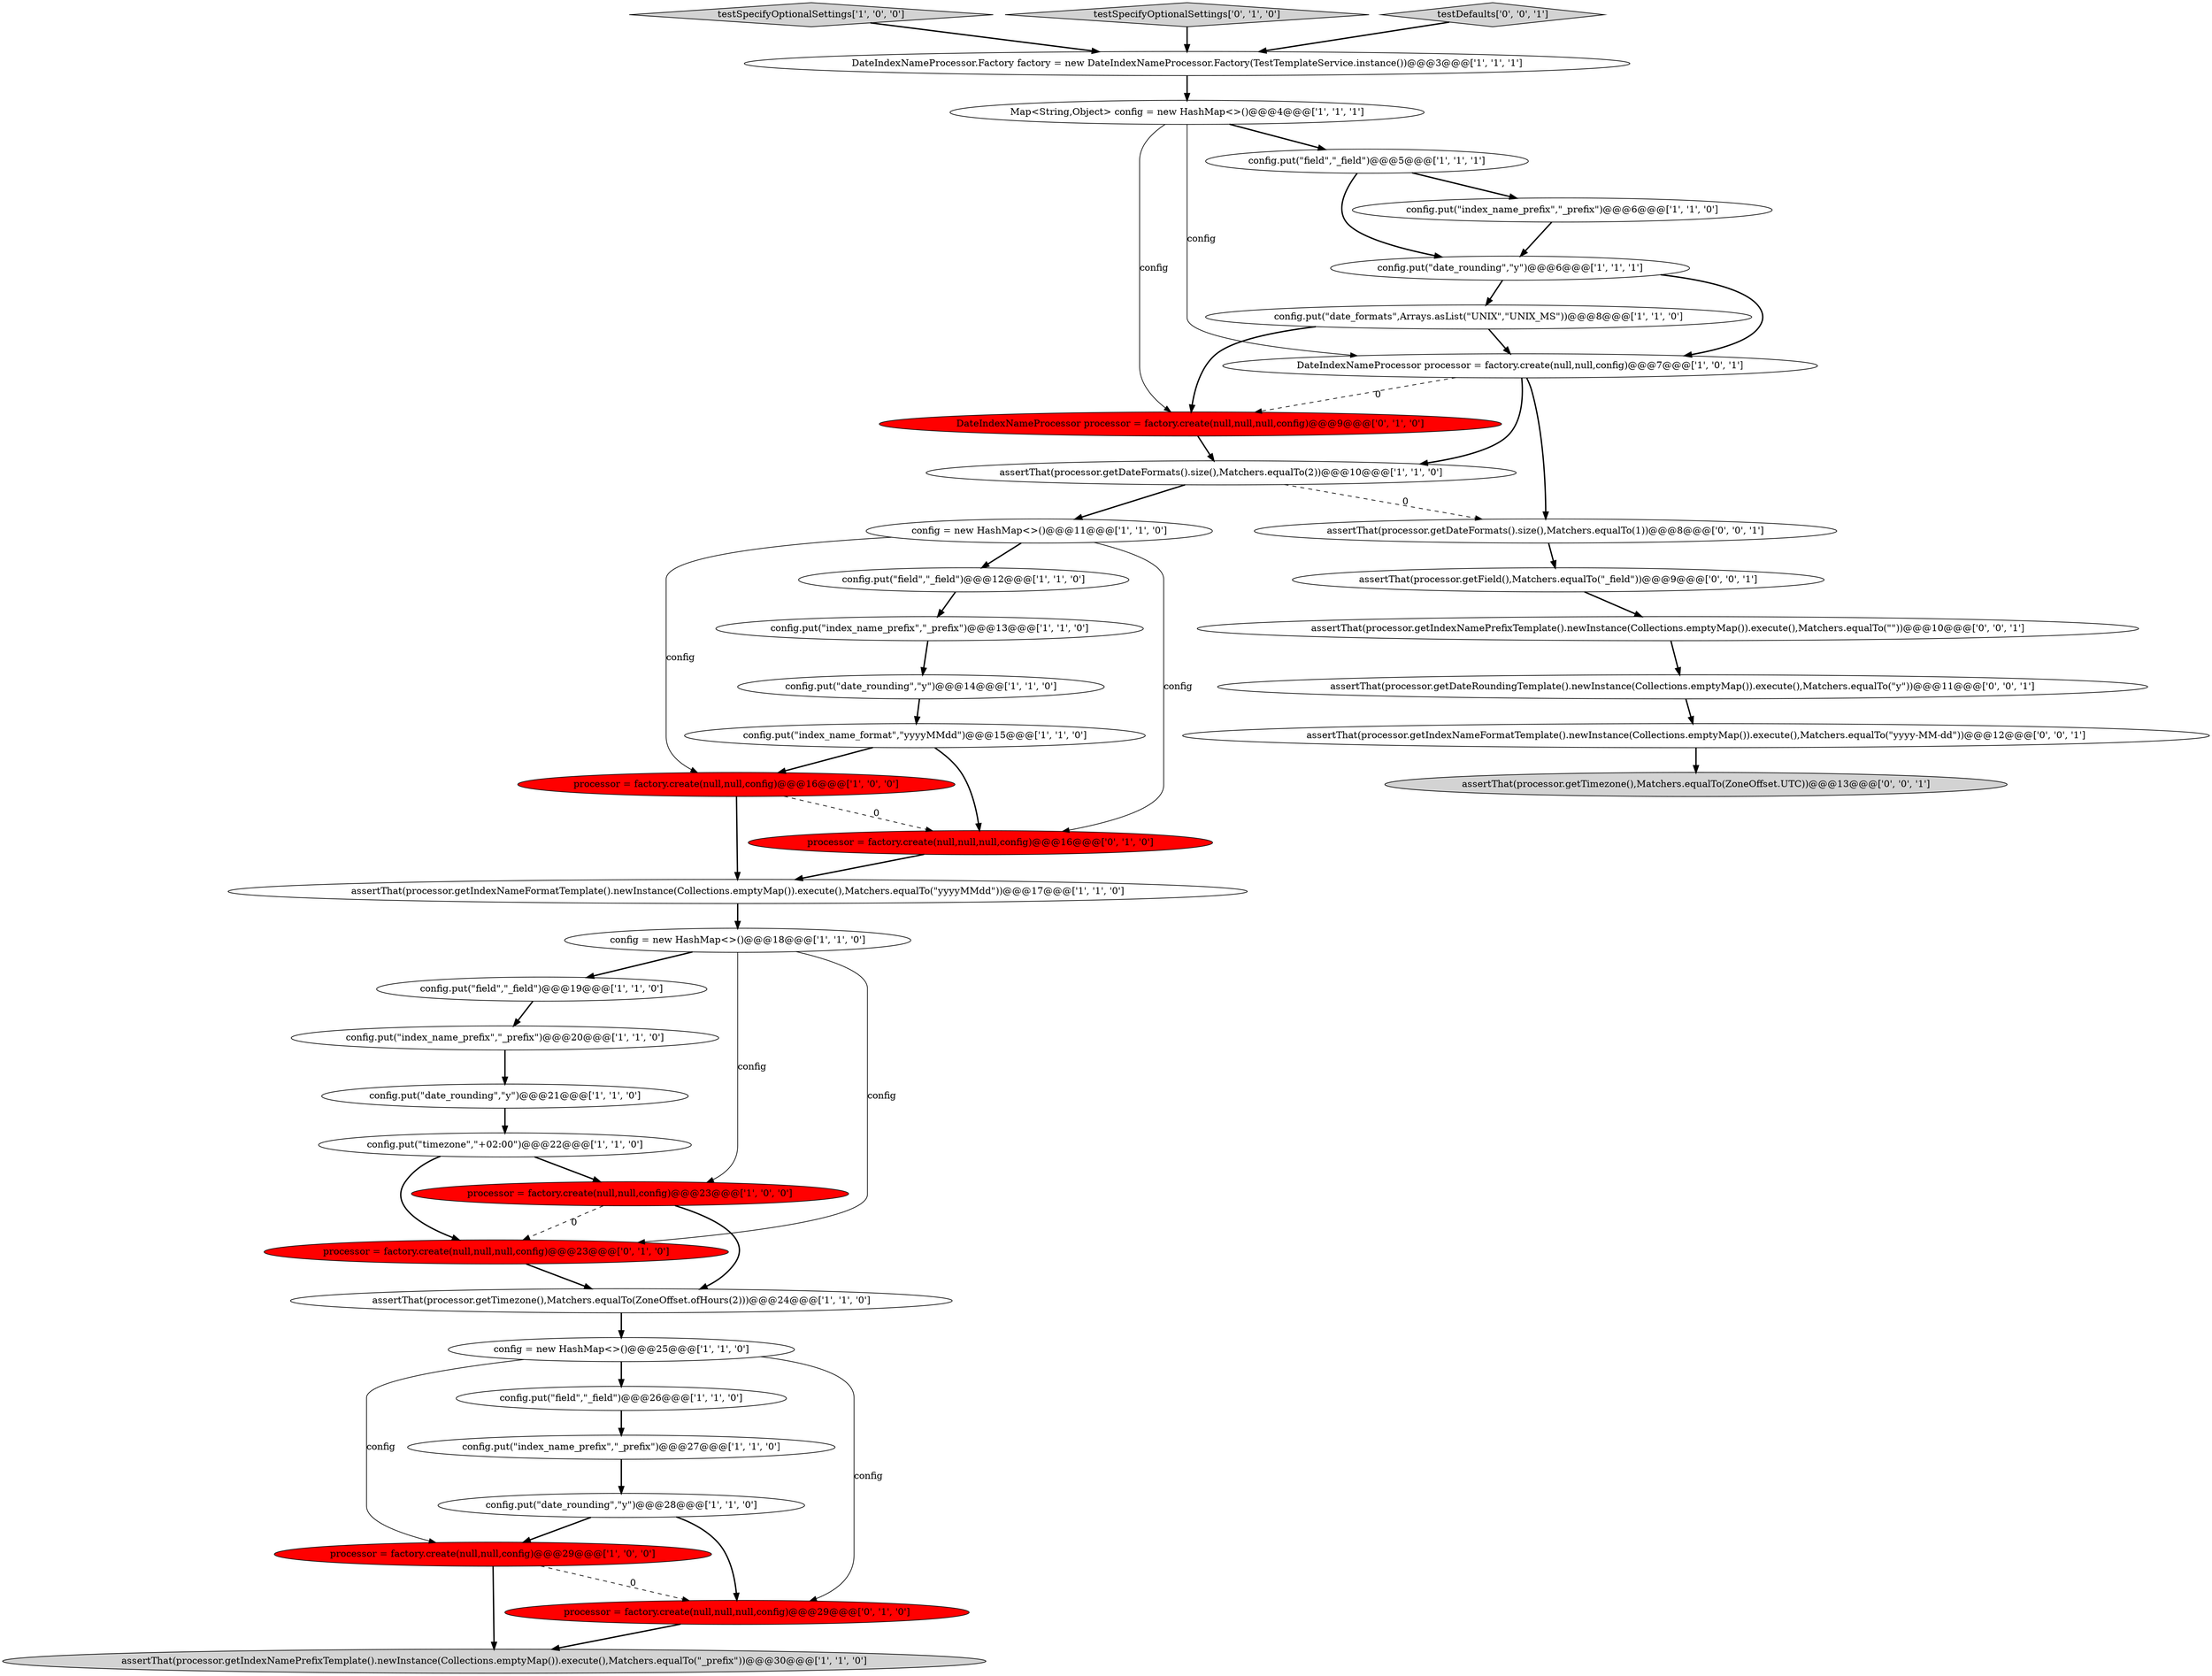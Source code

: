digraph {
30 [style = filled, label = "processor = factory.create(null,null,null,config)@@@23@@@['0', '1', '0']", fillcolor = red, shape = ellipse image = "AAA1AAABBB2BBB"];
7 [style = filled, label = "config.put(\"index_name_prefix\",\"_prefix\")@@@20@@@['1', '1', '0']", fillcolor = white, shape = ellipse image = "AAA0AAABBB1BBB"];
8 [style = filled, label = "config.put(\"index_name_format\",\"yyyyMMdd\")@@@15@@@['1', '1', '0']", fillcolor = white, shape = ellipse image = "AAA0AAABBB1BBB"];
34 [style = filled, label = "assertThat(processor.getIndexNameFormatTemplate().newInstance(Collections.emptyMap()).execute(),Matchers.equalTo(\"yyyy-MM-dd\"))@@@12@@@['0', '0', '1']", fillcolor = white, shape = ellipse image = "AAA0AAABBB3BBB"];
13 [style = filled, label = "processor = factory.create(null,null,config)@@@29@@@['1', '0', '0']", fillcolor = red, shape = ellipse image = "AAA1AAABBB1BBB"];
28 [style = filled, label = "testSpecifyOptionalSettings['1', '0', '0']", fillcolor = lightgray, shape = diamond image = "AAA0AAABBB1BBB"];
31 [style = filled, label = "processor = factory.create(null,null,null,config)@@@29@@@['0', '1', '0']", fillcolor = red, shape = ellipse image = "AAA1AAABBB2BBB"];
24 [style = filled, label = "config.put(\"index_name_prefix\",\"_prefix\")@@@6@@@['1', '1', '0']", fillcolor = white, shape = ellipse image = "AAA0AAABBB1BBB"];
40 [style = filled, label = "assertThat(processor.getIndexNamePrefixTemplate().newInstance(Collections.emptyMap()).execute(),Matchers.equalTo(\"\"))@@@10@@@['0', '0', '1']", fillcolor = white, shape = ellipse image = "AAA0AAABBB3BBB"];
23 [style = filled, label = "config.put(\"date_rounding\",\"y\")@@@21@@@['1', '1', '0']", fillcolor = white, shape = ellipse image = "AAA0AAABBB1BBB"];
33 [style = filled, label = "testSpecifyOptionalSettings['0', '1', '0']", fillcolor = lightgray, shape = diamond image = "AAA0AAABBB2BBB"];
36 [style = filled, label = "assertThat(processor.getField(),Matchers.equalTo(\"_field\"))@@@9@@@['0', '0', '1']", fillcolor = white, shape = ellipse image = "AAA0AAABBB3BBB"];
20 [style = filled, label = "processor = factory.create(null,null,config)@@@16@@@['1', '0', '0']", fillcolor = red, shape = ellipse image = "AAA1AAABBB1BBB"];
11 [style = filled, label = "config = new HashMap<>()@@@11@@@['1', '1', '0']", fillcolor = white, shape = ellipse image = "AAA0AAABBB1BBB"];
19 [style = filled, label = "assertThat(processor.getIndexNameFormatTemplate().newInstance(Collections.emptyMap()).execute(),Matchers.equalTo(\"yyyyMMdd\"))@@@17@@@['1', '1', '0']", fillcolor = white, shape = ellipse image = "AAA0AAABBB1BBB"];
21 [style = filled, label = "DateIndexNameProcessor processor = factory.create(null,null,config)@@@7@@@['1', '0', '1']", fillcolor = white, shape = ellipse image = "AAA0AAABBB1BBB"];
16 [style = filled, label = "config.put(\"date_rounding\",\"y\")@@@6@@@['1', '1', '1']", fillcolor = white, shape = ellipse image = "AAA0AAABBB1BBB"];
4 [style = filled, label = "config.put(\"index_name_prefix\",\"_prefix\")@@@13@@@['1', '1', '0']", fillcolor = white, shape = ellipse image = "AAA0AAABBB1BBB"];
26 [style = filled, label = "config = new HashMap<>()@@@25@@@['1', '1', '0']", fillcolor = white, shape = ellipse image = "AAA0AAABBB1BBB"];
39 [style = filled, label = "testDefaults['0', '0', '1']", fillcolor = lightgray, shape = diamond image = "AAA0AAABBB3BBB"];
14 [style = filled, label = "config = new HashMap<>()@@@18@@@['1', '1', '0']", fillcolor = white, shape = ellipse image = "AAA0AAABBB1BBB"];
18 [style = filled, label = "config.put(\"field\",\"_field\")@@@5@@@['1', '1', '1']", fillcolor = white, shape = ellipse image = "AAA0AAABBB1BBB"];
38 [style = filled, label = "assertThat(processor.getDateFormats().size(),Matchers.equalTo(1))@@@8@@@['0', '0', '1']", fillcolor = white, shape = ellipse image = "AAA0AAABBB3BBB"];
15 [style = filled, label = "assertThat(processor.getTimezone(),Matchers.equalTo(ZoneOffset.ofHours(2)))@@@24@@@['1', '1', '0']", fillcolor = white, shape = ellipse image = "AAA0AAABBB1BBB"];
10 [style = filled, label = "Map<String,Object> config = new HashMap<>()@@@4@@@['1', '1', '1']", fillcolor = white, shape = ellipse image = "AAA0AAABBB1BBB"];
27 [style = filled, label = "config.put(\"date_formats\",Arrays.asList(\"UNIX\",\"UNIX_MS\"))@@@8@@@['1', '1', '0']", fillcolor = white, shape = ellipse image = "AAA0AAABBB1BBB"];
6 [style = filled, label = "config.put(\"field\",\"_field\")@@@19@@@['1', '1', '0']", fillcolor = white, shape = ellipse image = "AAA0AAABBB1BBB"];
35 [style = filled, label = "assertThat(processor.getDateRoundingTemplate().newInstance(Collections.emptyMap()).execute(),Matchers.equalTo(\"y\"))@@@11@@@['0', '0', '1']", fillcolor = white, shape = ellipse image = "AAA0AAABBB3BBB"];
1 [style = filled, label = "config.put(\"field\",\"_field\")@@@12@@@['1', '1', '0']", fillcolor = white, shape = ellipse image = "AAA0AAABBB1BBB"];
0 [style = filled, label = "DateIndexNameProcessor.Factory factory = new DateIndexNameProcessor.Factory(TestTemplateService.instance())@@@3@@@['1', '1', '1']", fillcolor = white, shape = ellipse image = "AAA0AAABBB1BBB"];
32 [style = filled, label = "DateIndexNameProcessor processor = factory.create(null,null,null,config)@@@9@@@['0', '1', '0']", fillcolor = red, shape = ellipse image = "AAA1AAABBB2BBB"];
37 [style = filled, label = "assertThat(processor.getTimezone(),Matchers.equalTo(ZoneOffset.UTC))@@@13@@@['0', '0', '1']", fillcolor = lightgray, shape = ellipse image = "AAA0AAABBB3BBB"];
22 [style = filled, label = "config.put(\"index_name_prefix\",\"_prefix\")@@@27@@@['1', '1', '0']", fillcolor = white, shape = ellipse image = "AAA0AAABBB1BBB"];
17 [style = filled, label = "assertThat(processor.getDateFormats().size(),Matchers.equalTo(2))@@@10@@@['1', '1', '0']", fillcolor = white, shape = ellipse image = "AAA0AAABBB1BBB"];
25 [style = filled, label = "config.put(\"date_rounding\",\"y\")@@@28@@@['1', '1', '0']", fillcolor = white, shape = ellipse image = "AAA0AAABBB1BBB"];
29 [style = filled, label = "processor = factory.create(null,null,null,config)@@@16@@@['0', '1', '0']", fillcolor = red, shape = ellipse image = "AAA1AAABBB2BBB"];
5 [style = filled, label = "config.put(\"timezone\",\"+02:00\")@@@22@@@['1', '1', '0']", fillcolor = white, shape = ellipse image = "AAA0AAABBB1BBB"];
3 [style = filled, label = "assertThat(processor.getIndexNamePrefixTemplate().newInstance(Collections.emptyMap()).execute(),Matchers.equalTo(\"_prefix\"))@@@30@@@['1', '1', '0']", fillcolor = lightgray, shape = ellipse image = "AAA0AAABBB1BBB"];
9 [style = filled, label = "processor = factory.create(null,null,config)@@@23@@@['1', '0', '0']", fillcolor = red, shape = ellipse image = "AAA1AAABBB1BBB"];
12 [style = filled, label = "config.put(\"date_rounding\",\"y\")@@@14@@@['1', '1', '0']", fillcolor = white, shape = ellipse image = "AAA0AAABBB1BBB"];
2 [style = filled, label = "config.put(\"field\",\"_field\")@@@26@@@['1', '1', '0']", fillcolor = white, shape = ellipse image = "AAA0AAABBB1BBB"];
10->18 [style = bold, label=""];
22->25 [style = bold, label=""];
26->13 [style = solid, label="config"];
1->4 [style = bold, label=""];
18->24 [style = bold, label=""];
27->32 [style = bold, label=""];
36->40 [style = bold, label=""];
40->35 [style = bold, label=""];
23->5 [style = bold, label=""];
16->27 [style = bold, label=""];
5->9 [style = bold, label=""];
14->30 [style = solid, label="config"];
11->1 [style = bold, label=""];
25->13 [style = bold, label=""];
10->21 [style = solid, label="config"];
11->20 [style = solid, label="config"];
38->36 [style = bold, label=""];
26->31 [style = solid, label="config"];
17->38 [style = dashed, label="0"];
20->29 [style = dashed, label="0"];
10->32 [style = solid, label="config"];
21->32 [style = dashed, label="0"];
15->26 [style = bold, label=""];
25->31 [style = bold, label=""];
21->38 [style = bold, label=""];
33->0 [style = bold, label=""];
28->0 [style = bold, label=""];
24->16 [style = bold, label=""];
26->2 [style = bold, label=""];
0->10 [style = bold, label=""];
39->0 [style = bold, label=""];
8->20 [style = bold, label=""];
19->14 [style = bold, label=""];
29->19 [style = bold, label=""];
13->3 [style = bold, label=""];
34->37 [style = bold, label=""];
13->31 [style = dashed, label="0"];
11->29 [style = solid, label="config"];
12->8 [style = bold, label=""];
9->15 [style = bold, label=""];
16->21 [style = bold, label=""];
14->9 [style = solid, label="config"];
7->23 [style = bold, label=""];
4->12 [style = bold, label=""];
5->30 [style = bold, label=""];
31->3 [style = bold, label=""];
6->7 [style = bold, label=""];
20->19 [style = bold, label=""];
2->22 [style = bold, label=""];
35->34 [style = bold, label=""];
27->21 [style = bold, label=""];
21->17 [style = bold, label=""];
32->17 [style = bold, label=""];
14->6 [style = bold, label=""];
8->29 [style = bold, label=""];
9->30 [style = dashed, label="0"];
30->15 [style = bold, label=""];
17->11 [style = bold, label=""];
18->16 [style = bold, label=""];
}
